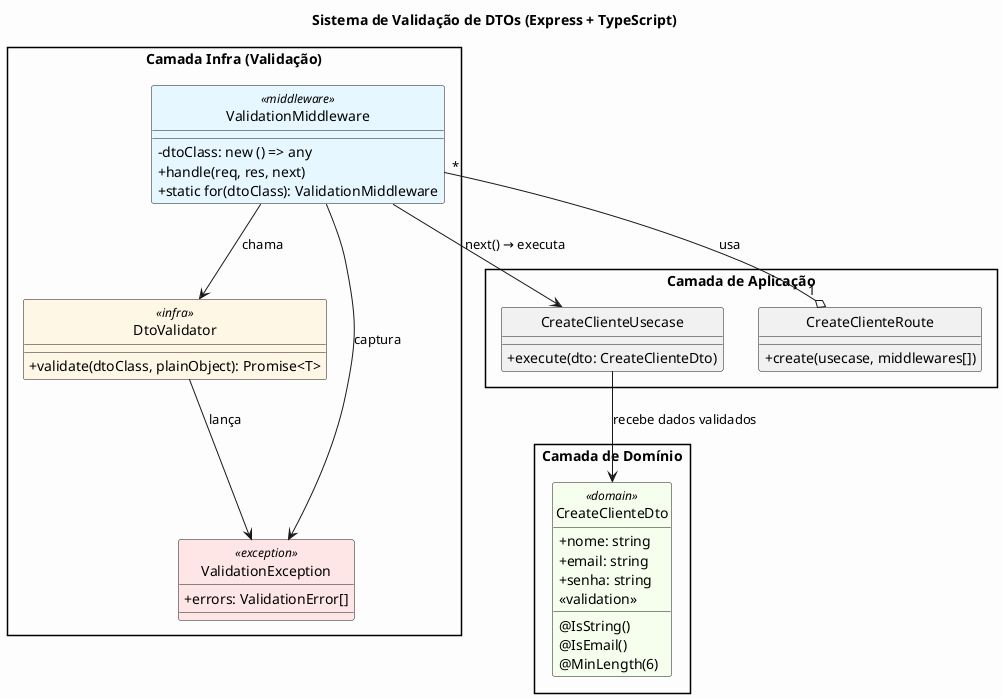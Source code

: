 @startuml
title Sistema de Validação de DTOs (Express + TypeScript)

skinparam classAttributeIconSize 0
skinparam style strictuml
skinparam packageStyle rectangle
skinparam shadowing false
skinparam backgroundColor #fdfdfd
skinparam class {
  BackgroundColor<<infra>> #FFF7E6
  BackgroundColor<<middleware>> #E6F7FF
  BackgroundColor<<domain>> #F6FFED
  BackgroundColor<<exception>> #FFE6E6
}

package "Camada de Domínio" {
  class CreateClienteDto <<domain>> {
    +nome: string
    +email: string
    +senha: string
    <<validation>>
    @IsString()
    @IsEmail()
    @MinLength(6)
  }
}

package "Camada Infra (Validação)" {
  class DtoValidator <<infra>> {
    +validate(dtoClass, plainObject): Promise<T>
  }

  class ValidationException <<exception>> {
    +errors: ValidationError[]
  }

  class ValidationMiddleware <<middleware>> {
    -dtoClass: new () => any
    +handle(req, res, next)
    +static for(dtoClass): ValidationMiddleware
  }
}

package "Camada de Aplicação" {
  class CreateClienteUsecase {
    +execute(dto: CreateClienteDto)
  }

  class CreateClienteRoute {
    +create(usecase, middlewares[])
  }
}

' ========================
' RELAÇÕES
' ========================
CreateClienteRoute "1" o-- "*" ValidationMiddleware : usa
ValidationMiddleware --> DtoValidator : chama
DtoValidator --> ValidationException : lança
ValidationMiddleware --> ValidationException : captura
ValidationMiddleware --> CreateClienteUsecase : next() → executa
CreateClienteUsecase --> CreateClienteDto : recebe dados validados

@enduml
